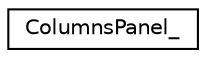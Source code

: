 digraph "Graphical Class Hierarchy"
{
  edge [fontname="Helvetica",fontsize="10",labelfontname="Helvetica",labelfontsize="10"];
  node [fontname="Helvetica",fontsize="10",shape=record];
  rankdir="LR";
  Node0 [label="ColumnsPanel_",height=0.2,width=0.4,color="black", fillcolor="white", style="filled",URL="$structColumnsPanel__.html"];
}
